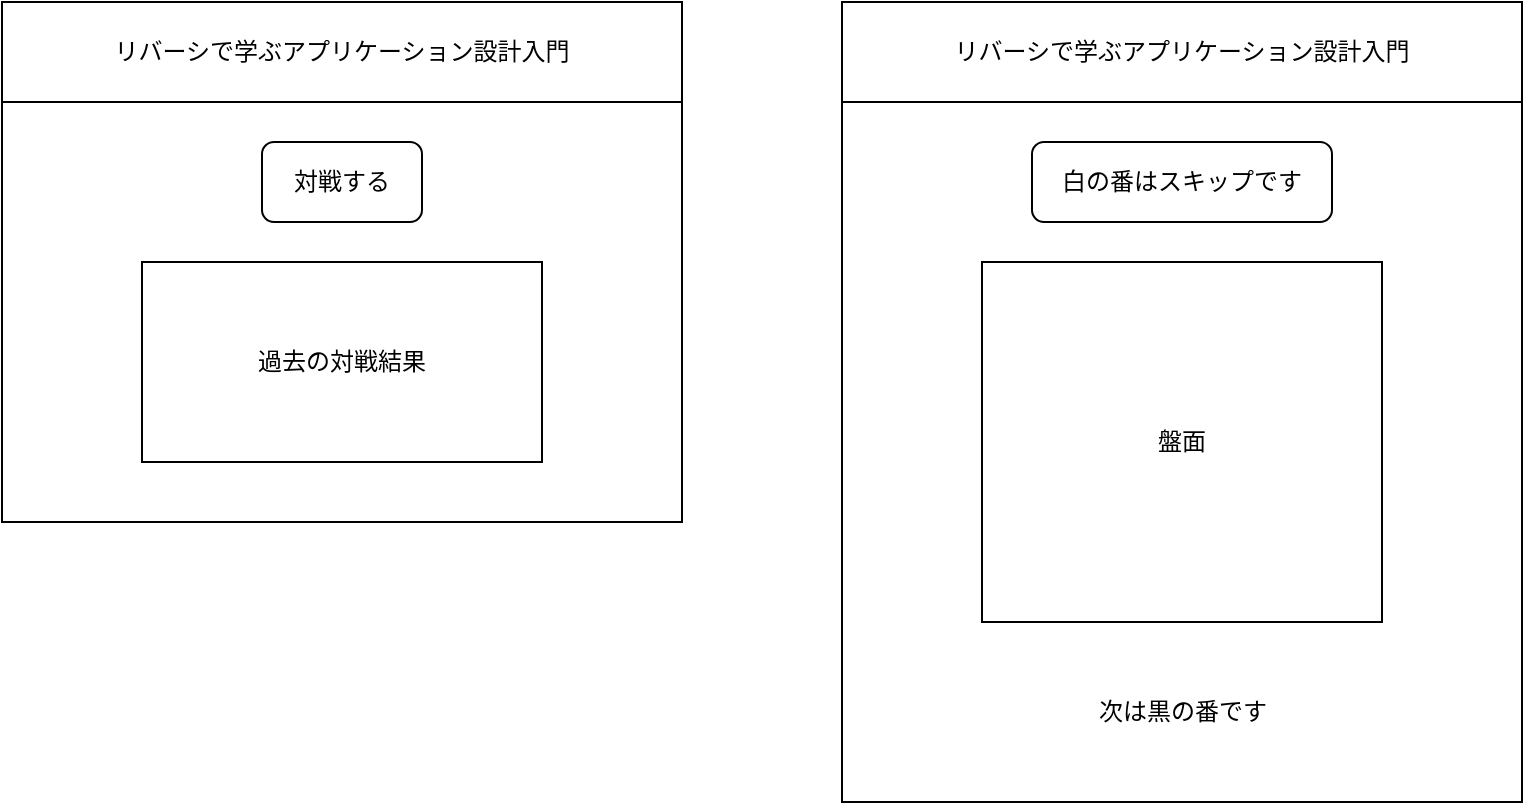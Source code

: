 <mxfile>
    <diagram id="N2vTaJvWGtSaUBfzAcYI" name="ページ1">
        <mxGraphModel dx="820" dy="1559" grid="1" gridSize="10" guides="1" tooltips="1" connect="1" arrows="1" fold="1" page="1" pageScale="1" pageWidth="827" pageHeight="1169" math="0" shadow="0">
            <root>
                <mxCell id="0"/>
                <mxCell id="1" parent="0"/>
                <mxCell id="2" value="" style="rounded=0;whiteSpace=wrap;html=1;fillColor=none;" vertex="1" parent="1">
                    <mxGeometry x="40" y="360" width="340" height="260" as="geometry"/>
                </mxCell>
                <mxCell id="3" value="リバーシで学ぶアプリケーション設計入門" style="rounded=0;whiteSpace=wrap;html=1;fillColor=none;" vertex="1" parent="1">
                    <mxGeometry x="40" y="360" width="340" height="50" as="geometry"/>
                </mxCell>
                <mxCell id="4" value="対戦する" style="rounded=1;whiteSpace=wrap;html=1;fillColor=none;" vertex="1" parent="1">
                    <mxGeometry x="170" y="430" width="80" height="40" as="geometry"/>
                </mxCell>
                <mxCell id="5" value="過去の対戦結果" style="rounded=0;whiteSpace=wrap;html=1;fillColor=none;" vertex="1" parent="1">
                    <mxGeometry x="110" y="490" width="200" height="100" as="geometry"/>
                </mxCell>
                <mxCell id="6" value="" style="rounded=0;whiteSpace=wrap;html=1;fillColor=none;" vertex="1" parent="1">
                    <mxGeometry x="460" y="360" width="340" height="400" as="geometry"/>
                </mxCell>
                <mxCell id="7" value="リバーシで学ぶアプリケーション設計入門" style="rounded=0;whiteSpace=wrap;html=1;fillColor=none;" vertex="1" parent="1">
                    <mxGeometry x="460" y="360" width="340" height="50" as="geometry"/>
                </mxCell>
                <mxCell id="8" value="白の番はスキップです" style="rounded=1;whiteSpace=wrap;html=1;fillColor=none;" vertex="1" parent="1">
                    <mxGeometry x="555" y="430" width="150" height="40" as="geometry"/>
                </mxCell>
                <mxCell id="9" value="盤面" style="rounded=0;whiteSpace=wrap;html=1;fillColor=none;" vertex="1" parent="1">
                    <mxGeometry x="530" y="490" width="200" height="180" as="geometry"/>
                </mxCell>
                <mxCell id="11" value="次は黒の番です" style="text;html=1;align=center;verticalAlign=middle;resizable=0;points=[];autosize=1;strokeColor=none;fillColor=none;" vertex="1" parent="1">
                    <mxGeometry x="575" y="700" width="110" height="30" as="geometry"/>
                </mxCell>
            </root>
        </mxGraphModel>
    </diagram>
</mxfile>
